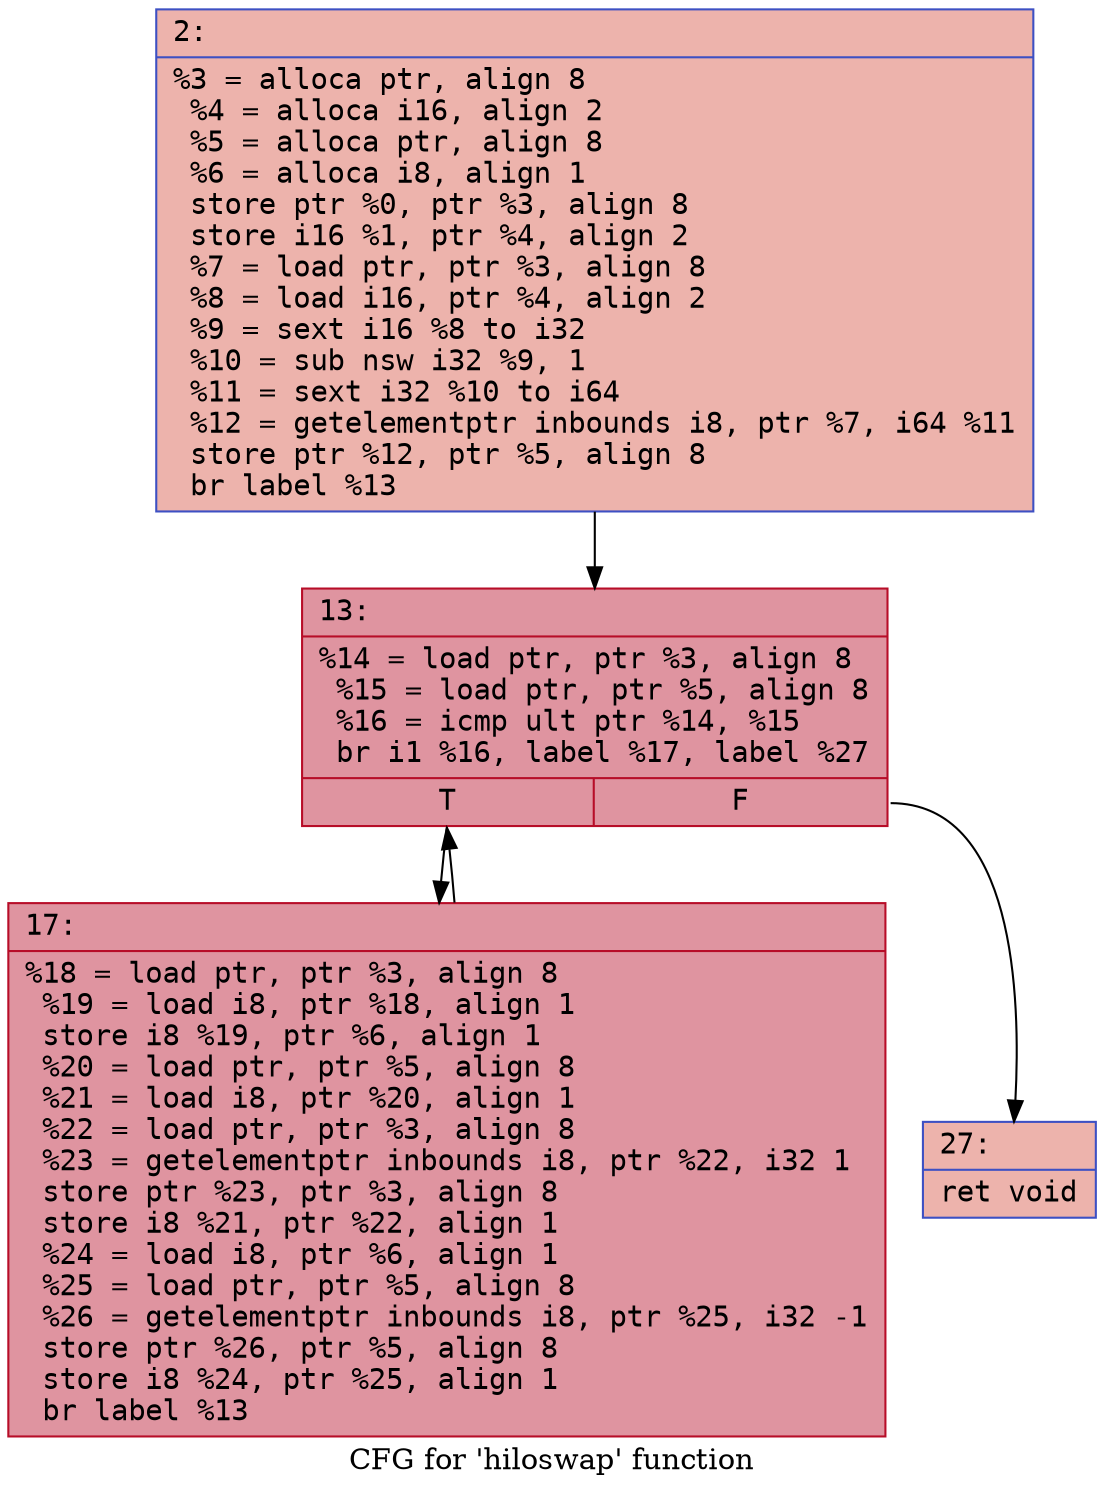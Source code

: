digraph "CFG for 'hiloswap' function" {
	label="CFG for 'hiloswap' function";

	Node0x6000003073e0 [shape=record,color="#3d50c3ff", style=filled, fillcolor="#d6524470" fontname="Courier",label="{2:\l|  %3 = alloca ptr, align 8\l  %4 = alloca i16, align 2\l  %5 = alloca ptr, align 8\l  %6 = alloca i8, align 1\l  store ptr %0, ptr %3, align 8\l  store i16 %1, ptr %4, align 2\l  %7 = load ptr, ptr %3, align 8\l  %8 = load i16, ptr %4, align 2\l  %9 = sext i16 %8 to i32\l  %10 = sub nsw i32 %9, 1\l  %11 = sext i32 %10 to i64\l  %12 = getelementptr inbounds i8, ptr %7, i64 %11\l  store ptr %12, ptr %5, align 8\l  br label %13\l}"];
	Node0x6000003073e0 -> Node0x600000307430[tooltip="2 -> 13\nProbability 100.00%" ];
	Node0x600000307430 [shape=record,color="#b70d28ff", style=filled, fillcolor="#b70d2870" fontname="Courier",label="{13:\l|  %14 = load ptr, ptr %3, align 8\l  %15 = load ptr, ptr %5, align 8\l  %16 = icmp ult ptr %14, %15\l  br i1 %16, label %17, label %27\l|{<s0>T|<s1>F}}"];
	Node0x600000307430:s0 -> Node0x600000307480[tooltip="13 -> 17\nProbability 96.88%" ];
	Node0x600000307430:s1 -> Node0x6000003074d0[tooltip="13 -> 27\nProbability 3.12%" ];
	Node0x600000307480 [shape=record,color="#b70d28ff", style=filled, fillcolor="#b70d2870" fontname="Courier",label="{17:\l|  %18 = load ptr, ptr %3, align 8\l  %19 = load i8, ptr %18, align 1\l  store i8 %19, ptr %6, align 1\l  %20 = load ptr, ptr %5, align 8\l  %21 = load i8, ptr %20, align 1\l  %22 = load ptr, ptr %3, align 8\l  %23 = getelementptr inbounds i8, ptr %22, i32 1\l  store ptr %23, ptr %3, align 8\l  store i8 %21, ptr %22, align 1\l  %24 = load i8, ptr %6, align 1\l  %25 = load ptr, ptr %5, align 8\l  %26 = getelementptr inbounds i8, ptr %25, i32 -1\l  store ptr %26, ptr %5, align 8\l  store i8 %24, ptr %25, align 1\l  br label %13\l}"];
	Node0x600000307480 -> Node0x600000307430[tooltip="17 -> 13\nProbability 100.00%" ];
	Node0x6000003074d0 [shape=record,color="#3d50c3ff", style=filled, fillcolor="#d6524470" fontname="Courier",label="{27:\l|  ret void\l}"];
}

